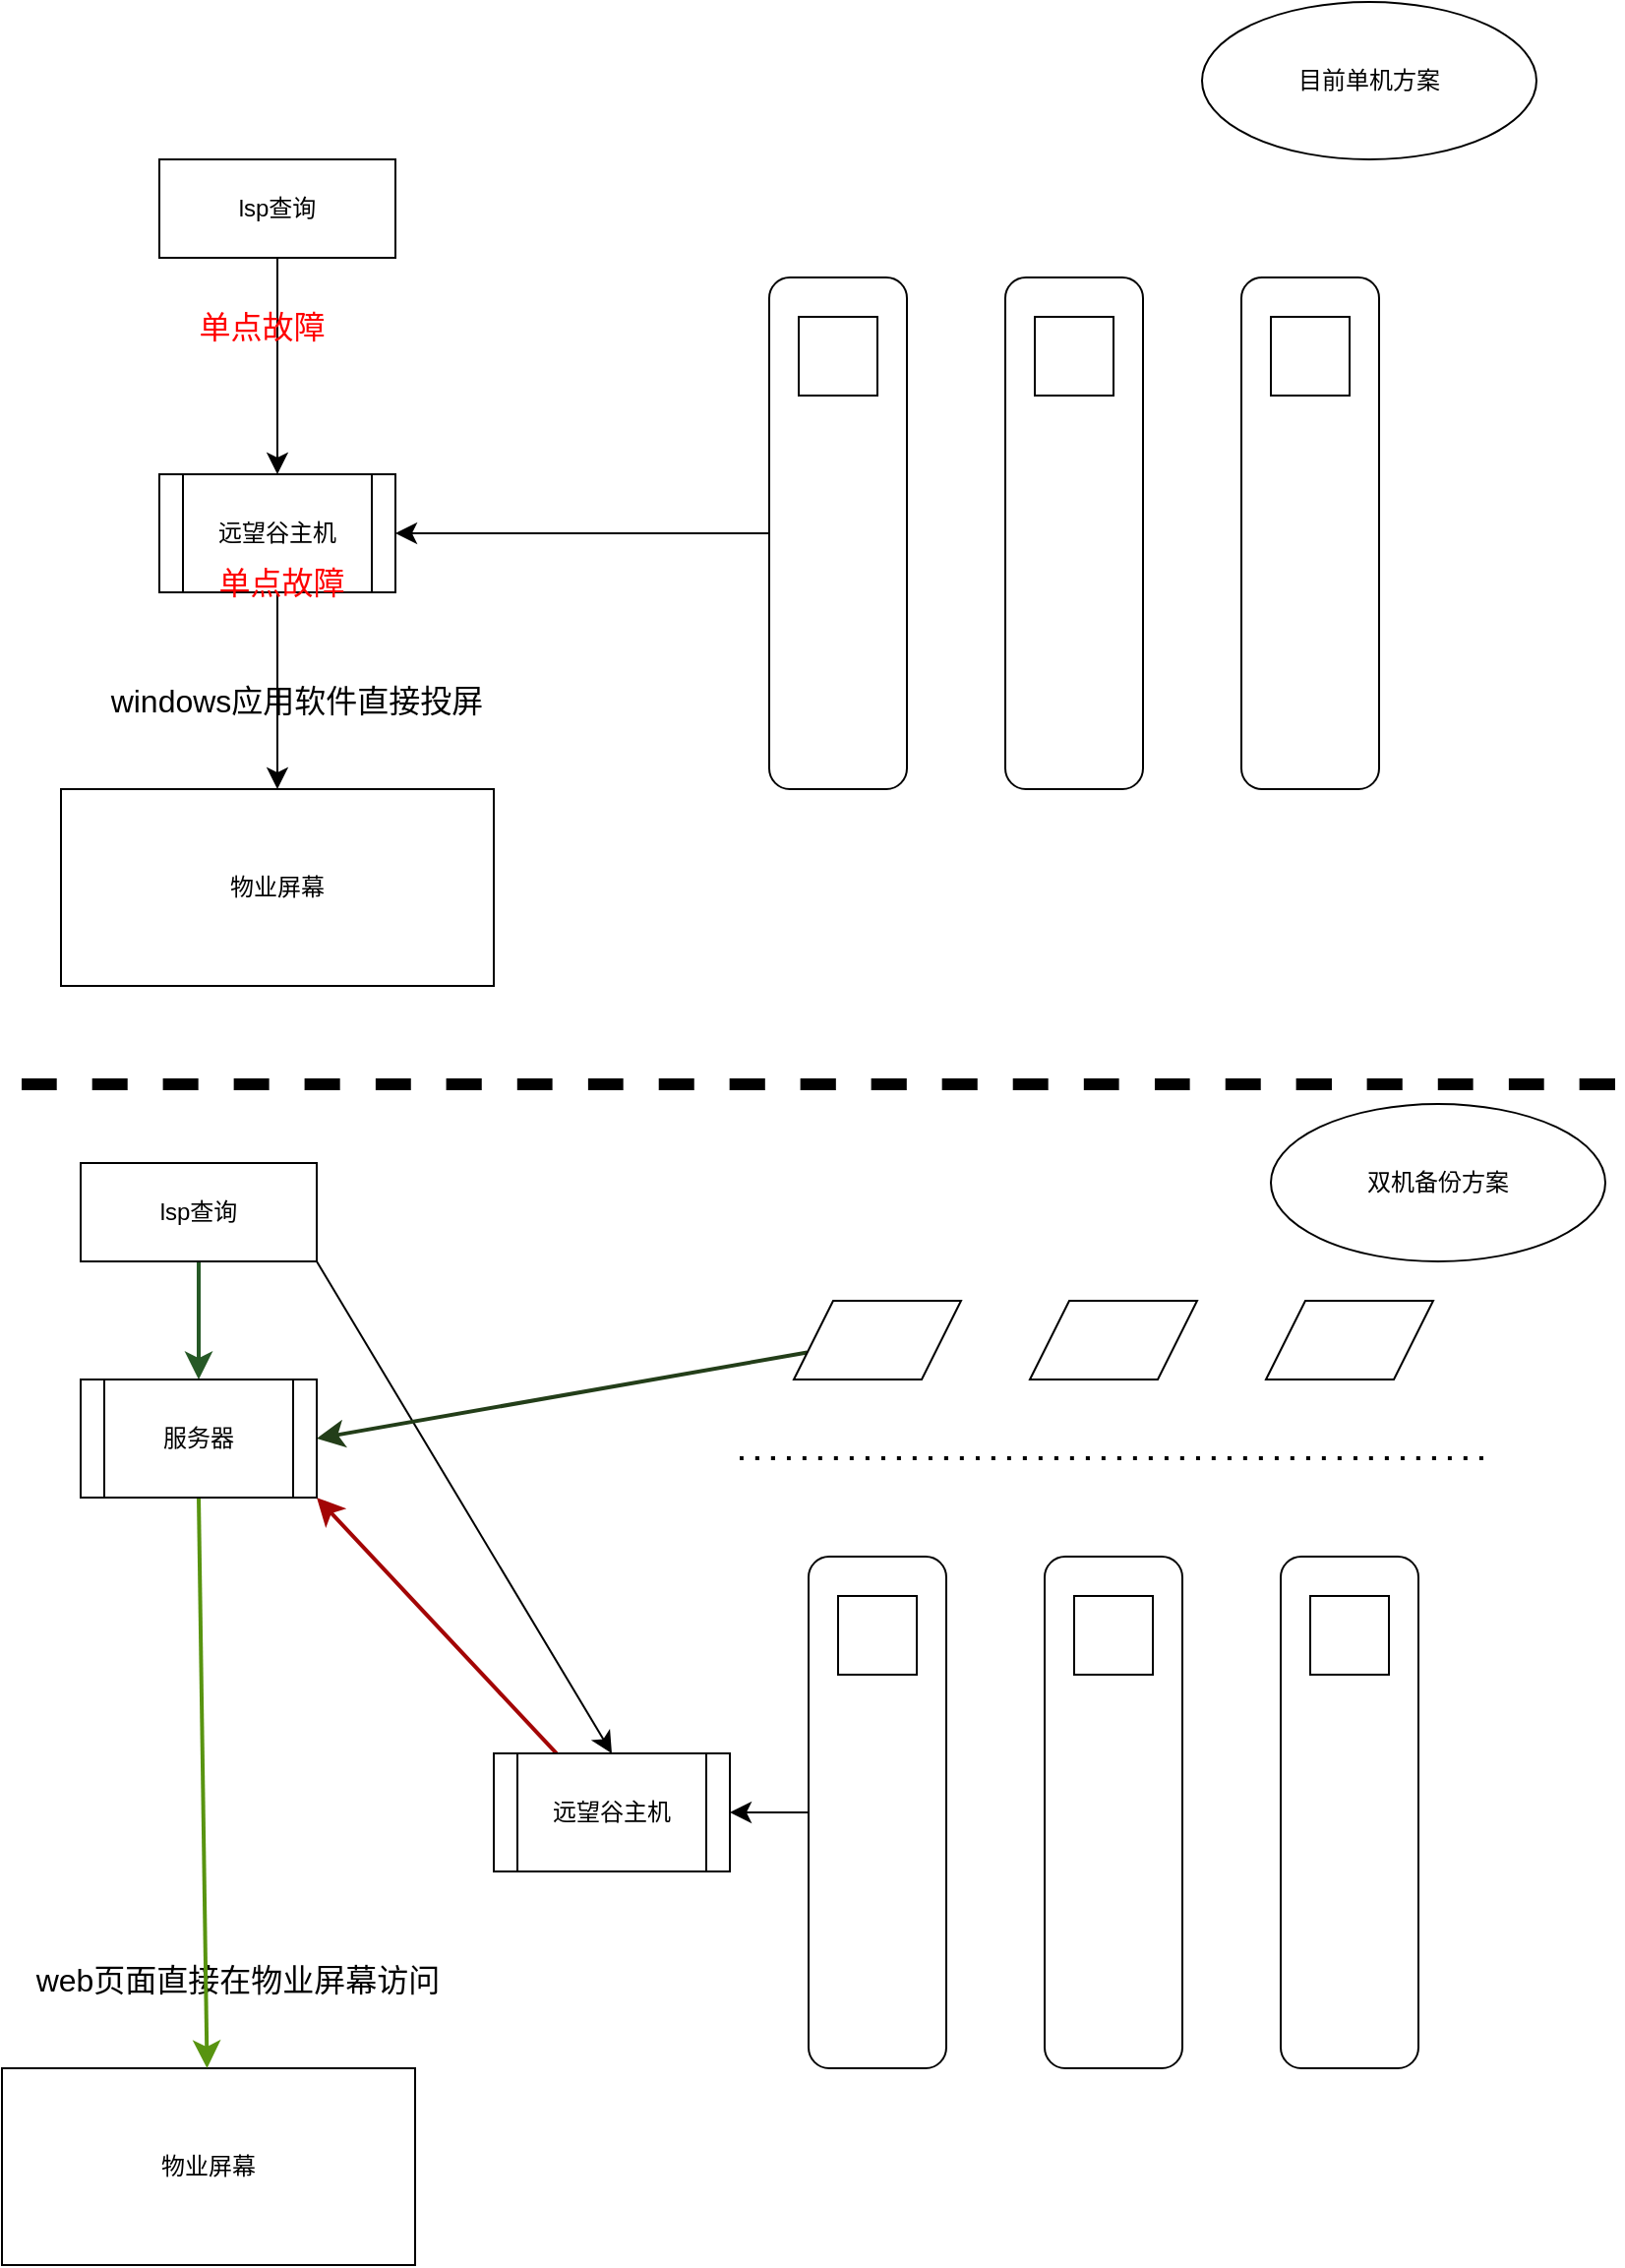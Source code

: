 <mxfile version="24.4.10" type="github">
  <diagram name="第 1 页" id="mKp64wX2IQI0ecRr8EnG">
    <mxGraphModel dx="1434" dy="870" grid="1" gridSize="10" guides="1" tooltips="1" connect="1" arrows="1" fold="1" page="1" pageScale="1" pageWidth="827" pageHeight="1169" math="0" shadow="0">
      <root>
        <mxCell id="0" />
        <mxCell id="1" parent="0" />
        <mxCell id="7zwLuKESkkTCxywWPtEc-15" style="edgeStyle=none;curved=1;rounded=0;orthogonalLoop=1;jettySize=auto;html=1;fontSize=12;startSize=8;endSize=8;" parent="1" source="7zwLuKESkkTCxywWPtEc-1" target="7zwLuKESkkTCxywWPtEc-11" edge="1">
          <mxGeometry relative="1" as="geometry" />
        </mxCell>
        <mxCell id="7zwLuKESkkTCxywWPtEc-1" value="lsp查询" style="rounded=0;whiteSpace=wrap;html=1;" parent="1" vertex="1">
          <mxGeometry x="80" y="90" width="120" height="50" as="geometry" />
        </mxCell>
        <mxCell id="7zwLuKESkkTCxywWPtEc-38" style="edgeStyle=none;curved=1;rounded=0;orthogonalLoop=1;jettySize=auto;html=1;fontSize=12;startSize=8;endSize=8;strokeWidth=2;strokeColor=#265926;" parent="1" source="7zwLuKESkkTCxywWPtEc-2" target="7zwLuKESkkTCxywWPtEc-36" edge="1">
          <mxGeometry relative="1" as="geometry" />
        </mxCell>
        <mxCell id="7zwLuKESkkTCxywWPtEc-41" style="edgeStyle=none;curved=1;rounded=0;orthogonalLoop=1;jettySize=auto;html=1;exitX=1;exitY=1;exitDx=0;exitDy=0;entryX=0.5;entryY=0;entryDx=0;entryDy=0;fontSize=12;startSize=8;endSize=8;" parent="1" source="7zwLuKESkkTCxywWPtEc-2" target="7zwLuKESkkTCxywWPtEc-29" edge="1">
          <mxGeometry relative="1" as="geometry" />
        </mxCell>
        <mxCell id="7zwLuKESkkTCxywWPtEc-2" value="lsp查询" style="rounded=0;whiteSpace=wrap;html=1;" parent="1" vertex="1">
          <mxGeometry x="40" y="600" width="120" height="50" as="geometry" />
        </mxCell>
        <mxCell id="7zwLuKESkkTCxywWPtEc-16" style="edgeStyle=none;curved=1;rounded=0;orthogonalLoop=1;jettySize=auto;html=1;entryX=1;entryY=0.5;entryDx=0;entryDy=0;fontSize=12;startSize=8;endSize=8;" parent="1" source="7zwLuKESkkTCxywWPtEc-3" target="7zwLuKESkkTCxywWPtEc-11" edge="1">
          <mxGeometry relative="1" as="geometry" />
        </mxCell>
        <mxCell id="7zwLuKESkkTCxywWPtEc-3" value="" style="rounded=1;whiteSpace=wrap;html=1;" parent="1" vertex="1">
          <mxGeometry x="390" y="150" width="70" height="260" as="geometry" />
        </mxCell>
        <mxCell id="7zwLuKESkkTCxywWPtEc-4" value="" style="rounded=1;whiteSpace=wrap;html=1;" parent="1" vertex="1">
          <mxGeometry x="510" y="150" width="70" height="260" as="geometry" />
        </mxCell>
        <mxCell id="7zwLuKESkkTCxywWPtEc-5" value="" style="rounded=1;whiteSpace=wrap;html=1;" parent="1" vertex="1">
          <mxGeometry x="630" y="150" width="70" height="260" as="geometry" />
        </mxCell>
        <mxCell id="7zwLuKESkkTCxywWPtEc-6" value="" style="whiteSpace=wrap;html=1;aspect=fixed;" parent="1" vertex="1">
          <mxGeometry x="405" y="170" width="40" height="40" as="geometry" />
        </mxCell>
        <mxCell id="7zwLuKESkkTCxywWPtEc-7" value="" style="whiteSpace=wrap;html=1;aspect=fixed;" parent="1" vertex="1">
          <mxGeometry x="525" y="170" width="40" height="40" as="geometry" />
        </mxCell>
        <mxCell id="7zwLuKESkkTCxywWPtEc-8" value="" style="whiteSpace=wrap;html=1;aspect=fixed;" parent="1" vertex="1">
          <mxGeometry x="645" y="170" width="40" height="40" as="geometry" />
        </mxCell>
        <mxCell id="7zwLuKESkkTCxywWPtEc-10" value="物业屏幕" style="rounded=0;whiteSpace=wrap;html=1;" parent="1" vertex="1">
          <mxGeometry x="30" y="410" width="220" height="100" as="geometry" />
        </mxCell>
        <mxCell id="7zwLuKESkkTCxywWPtEc-11" value="远望谷主机" style="shape=process;whiteSpace=wrap;html=1;backgroundOutline=1;" parent="1" vertex="1">
          <mxGeometry x="80" y="250" width="120" height="60" as="geometry" />
        </mxCell>
        <mxCell id="7zwLuKESkkTCxywWPtEc-13" style="edgeStyle=none;curved=1;rounded=0;orthogonalLoop=1;jettySize=auto;html=1;exitX=0.5;exitY=1;exitDx=0;exitDy=0;entryX=0.5;entryY=0;entryDx=0;entryDy=0;fontSize=12;startSize=8;endSize=8;" parent="1" source="7zwLuKESkkTCxywWPtEc-11" target="7zwLuKESkkTCxywWPtEc-10" edge="1">
          <mxGeometry relative="1" as="geometry" />
        </mxCell>
        <mxCell id="7zwLuKESkkTCxywWPtEc-14" value="" style="endArrow=none;dashed=1;html=1;rounded=0;fontSize=12;startSize=8;endSize=8;curved=1;strokeWidth=6;" parent="1" edge="1">
          <mxGeometry width="50" height="50" relative="1" as="geometry">
            <mxPoint x="10" y="560" as="sourcePoint" />
            <mxPoint x="820" y="560" as="targetPoint" />
          </mxGeometry>
        </mxCell>
        <mxCell id="7zwLuKESkkTCxywWPtEc-17" value="windows应用软件直接投屏" style="text;html=1;align=center;verticalAlign=middle;whiteSpace=wrap;rounded=0;fontSize=16;" parent="1" vertex="1">
          <mxGeometry x="50" y="350" width="200" height="30" as="geometry" />
        </mxCell>
        <mxCell id="7zwLuKESkkTCxywWPtEc-18" value="目前单机方案" style="ellipse;whiteSpace=wrap;html=1;" parent="1" vertex="1">
          <mxGeometry x="610" y="10" width="170" height="80" as="geometry" />
        </mxCell>
        <mxCell id="7zwLuKESkkTCxywWPtEc-19" value="双机备份方案" style="ellipse;whiteSpace=wrap;html=1;" parent="1" vertex="1">
          <mxGeometry x="645" y="570" width="170" height="80" as="geometry" />
        </mxCell>
        <mxCell id="7zwLuKESkkTCxywWPtEc-21" style="edgeStyle=none;curved=1;rounded=0;orthogonalLoop=1;jettySize=auto;html=1;entryX=1;entryY=0.5;entryDx=0;entryDy=0;fontSize=12;startSize=8;endSize=8;" parent="1" source="7zwLuKESkkTCxywWPtEc-22" target="7zwLuKESkkTCxywWPtEc-29" edge="1">
          <mxGeometry relative="1" as="geometry" />
        </mxCell>
        <mxCell id="7zwLuKESkkTCxywWPtEc-22" value="" style="rounded=1;whiteSpace=wrap;html=1;" parent="1" vertex="1">
          <mxGeometry x="410" y="800" width="70" height="260" as="geometry" />
        </mxCell>
        <mxCell id="7zwLuKESkkTCxywWPtEc-23" value="" style="rounded=1;whiteSpace=wrap;html=1;" parent="1" vertex="1">
          <mxGeometry x="530" y="800" width="70" height="260" as="geometry" />
        </mxCell>
        <mxCell id="7zwLuKESkkTCxywWPtEc-24" value="" style="rounded=1;whiteSpace=wrap;html=1;" parent="1" vertex="1">
          <mxGeometry x="650" y="800" width="70" height="260" as="geometry" />
        </mxCell>
        <mxCell id="7zwLuKESkkTCxywWPtEc-25" value="" style="whiteSpace=wrap;html=1;aspect=fixed;" parent="1" vertex="1">
          <mxGeometry x="425" y="820" width="40" height="40" as="geometry" />
        </mxCell>
        <mxCell id="7zwLuKESkkTCxywWPtEc-26" value="" style="whiteSpace=wrap;html=1;aspect=fixed;" parent="1" vertex="1">
          <mxGeometry x="545" y="820" width="40" height="40" as="geometry" />
        </mxCell>
        <mxCell id="7zwLuKESkkTCxywWPtEc-27" value="" style="whiteSpace=wrap;html=1;aspect=fixed;" parent="1" vertex="1">
          <mxGeometry x="665" y="820" width="40" height="40" as="geometry" />
        </mxCell>
        <mxCell id="7zwLuKESkkTCxywWPtEc-28" value="物业屏幕" style="rounded=0;whiteSpace=wrap;html=1;" parent="1" vertex="1">
          <mxGeometry y="1060" width="210" height="100" as="geometry" />
        </mxCell>
        <mxCell id="7zwLuKESkkTCxywWPtEc-39" style="edgeStyle=none;curved=1;rounded=0;orthogonalLoop=1;jettySize=auto;html=1;entryX=1;entryY=1;entryDx=0;entryDy=0;fontSize=12;startSize=8;endSize=8;strokeWidth=2;strokeColor=#a30505;" parent="1" source="7zwLuKESkkTCxywWPtEc-29" target="7zwLuKESkkTCxywWPtEc-36" edge="1">
          <mxGeometry relative="1" as="geometry" />
        </mxCell>
        <mxCell id="7zwLuKESkkTCxywWPtEc-29" value="远望谷主机" style="shape=process;whiteSpace=wrap;html=1;backgroundOutline=1;" parent="1" vertex="1">
          <mxGeometry x="250" y="900" width="120" height="60" as="geometry" />
        </mxCell>
        <mxCell id="7zwLuKESkkTCxywWPtEc-31" value="web页面直接在物业屏幕访问" style="text;html=1;align=center;verticalAlign=middle;whiteSpace=wrap;rounded=0;fontSize=16;" parent="1" vertex="1">
          <mxGeometry x="10" y="1000" width="220" height="30" as="geometry" />
        </mxCell>
        <mxCell id="7zwLuKESkkTCxywWPtEc-37" style="edgeStyle=none;curved=1;rounded=0;orthogonalLoop=1;jettySize=auto;html=1;entryX=1;entryY=0.5;entryDx=0;entryDy=0;fontSize=12;startSize=8;endSize=8;strokeWidth=2;strokeColor=#233e19;" parent="1" source="7zwLuKESkkTCxywWPtEc-32" target="7zwLuKESkkTCxywWPtEc-36" edge="1">
          <mxGeometry relative="1" as="geometry" />
        </mxCell>
        <mxCell id="7zwLuKESkkTCxywWPtEc-32" value="" style="shape=parallelogram;perimeter=parallelogramPerimeter;whiteSpace=wrap;html=1;fixedSize=1;" parent="1" vertex="1">
          <mxGeometry x="402.5" y="670" width="85" height="40" as="geometry" />
        </mxCell>
        <mxCell id="7zwLuKESkkTCxywWPtEc-33" value="" style="shape=parallelogram;perimeter=parallelogramPerimeter;whiteSpace=wrap;html=1;fixedSize=1;" parent="1" vertex="1">
          <mxGeometry x="522.5" y="670" width="85" height="40" as="geometry" />
        </mxCell>
        <mxCell id="7zwLuKESkkTCxywWPtEc-34" value="" style="shape=parallelogram;perimeter=parallelogramPerimeter;whiteSpace=wrap;html=1;fixedSize=1;" parent="1" vertex="1">
          <mxGeometry x="642.5" y="670" width="85" height="40" as="geometry" />
        </mxCell>
        <mxCell id="7zwLuKESkkTCxywWPtEc-42" style="edgeStyle=none;curved=1;rounded=0;orthogonalLoop=1;jettySize=auto;html=1;exitX=0.5;exitY=1;exitDx=0;exitDy=0;fontSize=12;startSize=8;endSize=8;strokeWidth=2;strokeColor=#589410;" parent="1" source="7zwLuKESkkTCxywWPtEc-36" target="7zwLuKESkkTCxywWPtEc-28" edge="1">
          <mxGeometry relative="1" as="geometry" />
        </mxCell>
        <mxCell id="7zwLuKESkkTCxywWPtEc-36" value="服务器" style="shape=process;whiteSpace=wrap;html=1;backgroundOutline=1;" parent="1" vertex="1">
          <mxGeometry x="40" y="710" width="120" height="60" as="geometry" />
        </mxCell>
        <mxCell id="7zwLuKESkkTCxywWPtEc-43" value="&lt;font color=&quot;#ff0000&quot;&gt;&amp;nbsp;单点故障&lt;/font&gt;" style="text;html=1;align=center;verticalAlign=middle;whiteSpace=wrap;rounded=0;fontSize=16;" parent="1" vertex="1">
          <mxGeometry x="100" y="290" width="80" height="30" as="geometry" />
        </mxCell>
        <mxCell id="7zwLuKESkkTCxywWPtEc-44" value="&lt;font color=&quot;#ff0000&quot;&gt;&amp;nbsp;单点故障&lt;/font&gt;" style="text;html=1;align=center;verticalAlign=middle;whiteSpace=wrap;rounded=0;fontSize=16;" parent="1" vertex="1">
          <mxGeometry x="90" y="160" width="80" height="30" as="geometry" />
        </mxCell>
        <mxCell id="7zwLuKESkkTCxywWPtEc-45" value="" style="endArrow=none;dashed=1;html=1;dashPattern=1 3;strokeWidth=2;rounded=0;fontSize=12;startSize=8;endSize=8;curved=1;" parent="1" edge="1">
          <mxGeometry width="50" height="50" relative="1" as="geometry">
            <mxPoint x="375" y="750" as="sourcePoint" />
            <mxPoint x="755" y="750" as="targetPoint" />
          </mxGeometry>
        </mxCell>
      </root>
    </mxGraphModel>
  </diagram>
</mxfile>
